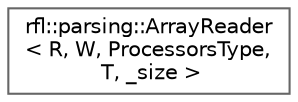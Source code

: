 digraph "类继承关系图"
{
 // LATEX_PDF_SIZE
  bgcolor="transparent";
  edge [fontname=Helvetica,fontsize=10,labelfontname=Helvetica,labelfontsize=10];
  node [fontname=Helvetica,fontsize=10,shape=box,height=0.2,width=0.4];
  rankdir="LR";
  Node0 [id="Node000000",label="rfl::parsing::ArrayReader\l\< R, W, ProcessorsType,\l T, _size \>",height=0.2,width=0.4,color="grey40", fillcolor="white", style="filled",URL="$classrfl_1_1parsing_1_1_array_reader.html",tooltip=" "];
}
